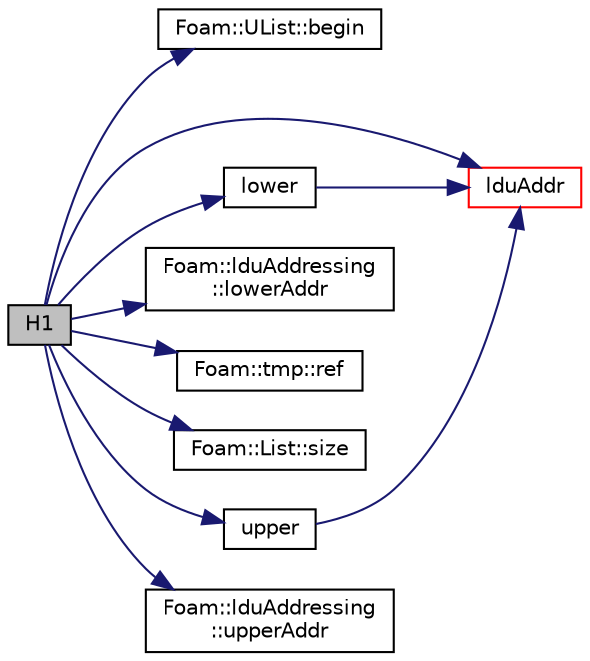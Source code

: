 digraph "H1"
{
  bgcolor="transparent";
  edge [fontname="Helvetica",fontsize="10",labelfontname="Helvetica",labelfontsize="10"];
  node [fontname="Helvetica",fontsize="10",shape=record];
  rankdir="LR";
  Node1448 [label="H1",height=0.2,width=0.4,color="black", fillcolor="grey75", style="filled", fontcolor="black"];
  Node1448 -> Node1449 [color="midnightblue",fontsize="10",style="solid",fontname="Helvetica"];
  Node1449 [label="Foam::UList::begin",height=0.2,width=0.4,color="black",URL="$a26837.html#a8a0643ef7f391465066f7f07d45ce934",tooltip="Return an iterator to begin traversing the UList. "];
  Node1448 -> Node1450 [color="midnightblue",fontsize="10",style="solid",fontname="Helvetica"];
  Node1450 [label="lduAddr",height=0.2,width=0.4,color="red",URL="$a27929.html#a9b4176b96c4c508a072b5c69fb71b861",tooltip="Return the LDU addressing. "];
  Node1448 -> Node1452 [color="midnightblue",fontsize="10",style="solid",fontname="Helvetica"];
  Node1452 [label="lower",height=0.2,width=0.4,color="black",URL="$a27929.html#a734a4ef740d3c42f77537ecea178a161"];
  Node1452 -> Node1450 [color="midnightblue",fontsize="10",style="solid",fontname="Helvetica"];
  Node1448 -> Node1453 [color="midnightblue",fontsize="10",style="solid",fontname="Helvetica"];
  Node1453 [label="Foam::lduAddressing\l::lowerAddr",height=0.2,width=0.4,color="black",URL="$a27897.html#acd71c2321f86cb61103e8d46142d19b3",tooltip="Return lower addressing. "];
  Node1448 -> Node1454 [color="midnightblue",fontsize="10",style="solid",fontname="Helvetica"];
  Node1454 [label="Foam::tmp::ref",height=0.2,width=0.4,color="black",URL="$a27077.html#aeaf81e641282874cef07f5b808efc83b",tooltip="Return non-const reference or generate a fatal error. "];
  Node1448 -> Node1455 [color="midnightblue",fontsize="10",style="solid",fontname="Helvetica"];
  Node1455 [label="Foam::List::size",height=0.2,width=0.4,color="black",URL="$a26833.html#a8a5f6fa29bd4b500caf186f60245b384",tooltip="Override size to be inconsistent with allocated storage. "];
  Node1448 -> Node1456 [color="midnightblue",fontsize="10",style="solid",fontname="Helvetica"];
  Node1456 [label="upper",height=0.2,width=0.4,color="black",URL="$a27929.html#a11672a767f497e24dce3ff31da13d9d0"];
  Node1456 -> Node1450 [color="midnightblue",fontsize="10",style="solid",fontname="Helvetica"];
  Node1448 -> Node1457 [color="midnightblue",fontsize="10",style="solid",fontname="Helvetica"];
  Node1457 [label="Foam::lduAddressing\l::upperAddr",height=0.2,width=0.4,color="black",URL="$a27897.html#ac0baafb7743d958e9e27804c8c53f1b8",tooltip="Return upper addressing. "];
}
